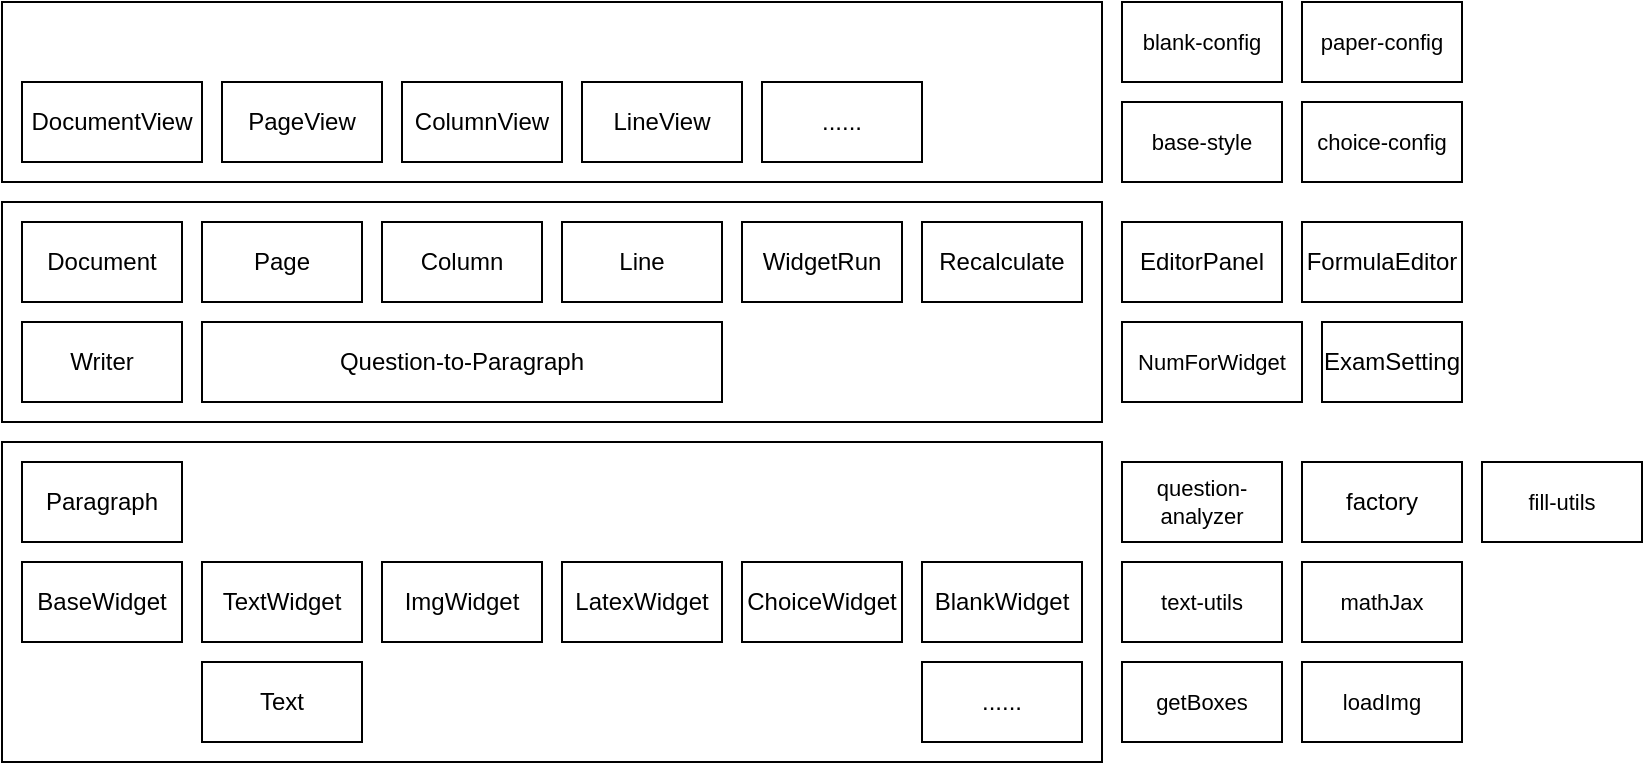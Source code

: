 <mxfile version="20.8.23" type="github">
  <diagram name="第 1 页" id="7BfEq5ugZkzzUlGY_Fbk">
    <mxGraphModel dx="836" dy="519" grid="1" gridSize="10" guides="1" tooltips="1" connect="1" arrows="1" fold="1" page="1" pageScale="1" pageWidth="827" pageHeight="1169" math="0" shadow="0">
      <root>
        <mxCell id="0" />
        <mxCell id="1" parent="0" />
        <mxCell id="2VuCysZ85ViJY6jnTXbk-42" value="" style="rounded=0;whiteSpace=wrap;html=1;fontSize=11;" vertex="1" parent="1">
          <mxGeometry x="150" y="70" width="550" height="90" as="geometry" />
        </mxCell>
        <mxCell id="2VuCysZ85ViJY6jnTXbk-36" value="" style="rounded=0;whiteSpace=wrap;html=1;fontSize=11;" vertex="1" parent="1">
          <mxGeometry x="150" y="170" width="550" height="110" as="geometry" />
        </mxCell>
        <mxCell id="2VuCysZ85ViJY6jnTXbk-35" value="" style="rounded=0;whiteSpace=wrap;html=1;fontSize=11;" vertex="1" parent="1">
          <mxGeometry x="150" y="290" width="550" height="160" as="geometry" />
        </mxCell>
        <mxCell id="2VuCysZ85ViJY6jnTXbk-1" value="BaseWidget" style="rounded=0;whiteSpace=wrap;html=1;" vertex="1" parent="1">
          <mxGeometry x="160" y="350" width="80" height="40" as="geometry" />
        </mxCell>
        <mxCell id="2VuCysZ85ViJY6jnTXbk-2" value="TextWidget" style="rounded=0;whiteSpace=wrap;html=1;" vertex="1" parent="1">
          <mxGeometry x="250" y="350" width="80" height="40" as="geometry" />
        </mxCell>
        <mxCell id="2VuCysZ85ViJY6jnTXbk-3" value="ImgWidget" style="rounded=0;whiteSpace=wrap;html=1;" vertex="1" parent="1">
          <mxGeometry x="340" y="350" width="80" height="40" as="geometry" />
        </mxCell>
        <mxCell id="2VuCysZ85ViJY6jnTXbk-4" value="LatexWidget" style="rounded=0;whiteSpace=wrap;html=1;" vertex="1" parent="1">
          <mxGeometry x="430" y="350" width="80" height="40" as="geometry" />
        </mxCell>
        <mxCell id="2VuCysZ85ViJY6jnTXbk-5" value="ChoiceWidget" style="rounded=0;whiteSpace=wrap;html=1;" vertex="1" parent="1">
          <mxGeometry x="520" y="350" width="80" height="40" as="geometry" />
        </mxCell>
        <mxCell id="2VuCysZ85ViJY6jnTXbk-6" value="BlankWidget" style="rounded=0;whiteSpace=wrap;html=1;" vertex="1" parent="1">
          <mxGeometry x="610" y="350" width="80" height="40" as="geometry" />
        </mxCell>
        <mxCell id="2VuCysZ85ViJY6jnTXbk-7" value="Text" style="rounded=0;whiteSpace=wrap;html=1;" vertex="1" parent="1">
          <mxGeometry x="250" y="400" width="80" height="40" as="geometry" />
        </mxCell>
        <mxCell id="2VuCysZ85ViJY6jnTXbk-8" value="......" style="rounded=0;whiteSpace=wrap;html=1;" vertex="1" parent="1">
          <mxGeometry x="610" y="400" width="80" height="40" as="geometry" />
        </mxCell>
        <mxCell id="2VuCysZ85ViJY6jnTXbk-9" value="Paragraph" style="rounded=0;whiteSpace=wrap;html=1;" vertex="1" parent="1">
          <mxGeometry x="160" y="300" width="80" height="40" as="geometry" />
        </mxCell>
        <mxCell id="2VuCysZ85ViJY6jnTXbk-10" value="Writer" style="rounded=0;whiteSpace=wrap;html=1;" vertex="1" parent="1">
          <mxGeometry x="160" y="230" width="80" height="40" as="geometry" />
        </mxCell>
        <mxCell id="2VuCysZ85ViJY6jnTXbk-11" value="Question-to-Paragraph" style="rounded=0;whiteSpace=wrap;html=1;" vertex="1" parent="1">
          <mxGeometry x="250" y="230" width="260" height="40" as="geometry" />
        </mxCell>
        <mxCell id="2VuCysZ85ViJY6jnTXbk-12" value="factory" style="rounded=0;whiteSpace=wrap;html=1;" vertex="1" parent="1">
          <mxGeometry x="800" y="300" width="80" height="40" as="geometry" />
        </mxCell>
        <mxCell id="2VuCysZ85ViJY6jnTXbk-13" value="Document" style="rounded=0;whiteSpace=wrap;html=1;" vertex="1" parent="1">
          <mxGeometry x="160" y="180" width="80" height="40" as="geometry" />
        </mxCell>
        <mxCell id="2VuCysZ85ViJY6jnTXbk-14" value="Page" style="rounded=0;whiteSpace=wrap;html=1;" vertex="1" parent="1">
          <mxGeometry x="250" y="180" width="80" height="40" as="geometry" />
        </mxCell>
        <mxCell id="2VuCysZ85ViJY6jnTXbk-15" value="Column" style="rounded=0;whiteSpace=wrap;html=1;" vertex="1" parent="1">
          <mxGeometry x="340" y="180" width="80" height="40" as="geometry" />
        </mxCell>
        <mxCell id="2VuCysZ85ViJY6jnTXbk-16" value="Line" style="rounded=0;whiteSpace=wrap;html=1;" vertex="1" parent="1">
          <mxGeometry x="430" y="180" width="80" height="40" as="geometry" />
        </mxCell>
        <mxCell id="2VuCysZ85ViJY6jnTXbk-17" value="WidgetRun" style="rounded=0;whiteSpace=wrap;html=1;" vertex="1" parent="1">
          <mxGeometry x="520" y="180" width="80" height="40" as="geometry" />
        </mxCell>
        <mxCell id="2VuCysZ85ViJY6jnTXbk-19" value="EditorPanel" style="rounded=0;whiteSpace=wrap;html=1;" vertex="1" parent="1">
          <mxGeometry x="710" y="180" width="80" height="40" as="geometry" />
        </mxCell>
        <mxCell id="2VuCysZ85ViJY6jnTXbk-20" value="ExamSetting" style="rounded=0;whiteSpace=wrap;html=1;" vertex="1" parent="1">
          <mxGeometry x="810" y="230" width="70" height="40" as="geometry" />
        </mxCell>
        <mxCell id="2VuCysZ85ViJY6jnTXbk-21" value="FormulaEditor" style="rounded=0;whiteSpace=wrap;html=1;" vertex="1" parent="1">
          <mxGeometry x="800" y="180" width="80" height="40" as="geometry" />
        </mxCell>
        <mxCell id="2VuCysZ85ViJY6jnTXbk-22" value="&lt;font style=&quot;font-size: 11px;&quot;&gt;NumForWidget&lt;/font&gt;" style="rounded=0;whiteSpace=wrap;html=1;fontSize=10;" vertex="1" parent="1">
          <mxGeometry x="710" y="230" width="90" height="40" as="geometry" />
        </mxCell>
        <mxCell id="2VuCysZ85ViJY6jnTXbk-23" value="&lt;font style=&quot;font-size: 11px;&quot;&gt;base-style&lt;/font&gt;" style="rounded=0;whiteSpace=wrap;html=1;fontSize=10;" vertex="1" parent="1">
          <mxGeometry x="710" y="120" width="80" height="40" as="geometry" />
        </mxCell>
        <mxCell id="2VuCysZ85ViJY6jnTXbk-24" value="&lt;font style=&quot;font-size: 11px;&quot;&gt;choice-config&lt;/font&gt;" style="rounded=0;whiteSpace=wrap;html=1;fontSize=10;" vertex="1" parent="1">
          <mxGeometry x="800" y="120" width="80" height="40" as="geometry" />
        </mxCell>
        <mxCell id="2VuCysZ85ViJY6jnTXbk-25" value="&lt;font style=&quot;font-size: 11px;&quot;&gt;blank-config&lt;/font&gt;" style="rounded=0;whiteSpace=wrap;html=1;fontSize=10;" vertex="1" parent="1">
          <mxGeometry x="710" y="70" width="80" height="40" as="geometry" />
        </mxCell>
        <mxCell id="2VuCysZ85ViJY6jnTXbk-26" value="&lt;font style=&quot;font-size: 11px;&quot;&gt;paper-config&lt;/font&gt;" style="rounded=0;whiteSpace=wrap;html=1;fontSize=10;" vertex="1" parent="1">
          <mxGeometry x="800" y="70" width="80" height="40" as="geometry" />
        </mxCell>
        <mxCell id="2VuCysZ85ViJY6jnTXbk-28" value="&lt;font style=&quot;font-size: 11px;&quot;&gt;fill-utils&lt;/font&gt;" style="rounded=0;whiteSpace=wrap;html=1;fontSize=10;" vertex="1" parent="1">
          <mxGeometry x="890" y="300" width="80" height="40" as="geometry" />
        </mxCell>
        <mxCell id="2VuCysZ85ViJY6jnTXbk-29" value="&lt;font style=&quot;font-size: 11px;&quot;&gt;getBoxes&lt;/font&gt;" style="rounded=0;whiteSpace=wrap;html=1;fontSize=10;" vertex="1" parent="1">
          <mxGeometry x="710" y="400" width="80" height="40" as="geometry" />
        </mxCell>
        <mxCell id="2VuCysZ85ViJY6jnTXbk-30" value="&lt;font style=&quot;font-size: 11px;&quot;&gt;loadImg&lt;/font&gt;" style="rounded=0;whiteSpace=wrap;html=1;fontSize=10;" vertex="1" parent="1">
          <mxGeometry x="800" y="400" width="80" height="40" as="geometry" />
        </mxCell>
        <mxCell id="2VuCysZ85ViJY6jnTXbk-31" value="&lt;font style=&quot;font-size: 11px;&quot;&gt;mathJax&lt;/font&gt;" style="rounded=0;whiteSpace=wrap;html=1;fontSize=10;" vertex="1" parent="1">
          <mxGeometry x="800" y="350" width="80" height="40" as="geometry" />
        </mxCell>
        <mxCell id="2VuCysZ85ViJY6jnTXbk-32" value="&lt;font style=&quot;font-size: 11px;&quot;&gt;question-analyzer&lt;/font&gt;" style="rounded=0;whiteSpace=wrap;html=1;fontSize=10;" vertex="1" parent="1">
          <mxGeometry x="710" y="300" width="80" height="40" as="geometry" />
        </mxCell>
        <mxCell id="2VuCysZ85ViJY6jnTXbk-33" value="&lt;font style=&quot;font-size: 11px;&quot;&gt;text-utils&lt;/font&gt;" style="rounded=0;whiteSpace=wrap;html=1;fontSize=10;" vertex="1" parent="1">
          <mxGeometry x="710" y="350" width="80" height="40" as="geometry" />
        </mxCell>
        <mxCell id="2VuCysZ85ViJY6jnTXbk-34" value="Recalculate" style="rounded=0;whiteSpace=wrap;html=1;" vertex="1" parent="1">
          <mxGeometry x="610" y="180" width="80" height="40" as="geometry" />
        </mxCell>
        <mxCell id="2VuCysZ85ViJY6jnTXbk-37" value="DocumentView" style="rounded=0;whiteSpace=wrap;html=1;" vertex="1" parent="1">
          <mxGeometry x="160" y="110" width="90" height="40" as="geometry" />
        </mxCell>
        <mxCell id="2VuCysZ85ViJY6jnTXbk-38" value="PageView" style="rounded=0;whiteSpace=wrap;html=1;" vertex="1" parent="1">
          <mxGeometry x="260" y="110" width="80" height="40" as="geometry" />
        </mxCell>
        <mxCell id="2VuCysZ85ViJY6jnTXbk-39" value="ColumnView" style="rounded=0;whiteSpace=wrap;html=1;" vertex="1" parent="1">
          <mxGeometry x="350" y="110" width="80" height="40" as="geometry" />
        </mxCell>
        <mxCell id="2VuCysZ85ViJY6jnTXbk-40" value="LineView" style="rounded=0;whiteSpace=wrap;html=1;" vertex="1" parent="1">
          <mxGeometry x="440" y="110" width="80" height="40" as="geometry" />
        </mxCell>
        <mxCell id="2VuCysZ85ViJY6jnTXbk-41" value="......" style="rounded=0;whiteSpace=wrap;html=1;" vertex="1" parent="1">
          <mxGeometry x="530" y="110" width="80" height="40" as="geometry" />
        </mxCell>
      </root>
    </mxGraphModel>
  </diagram>
</mxfile>
